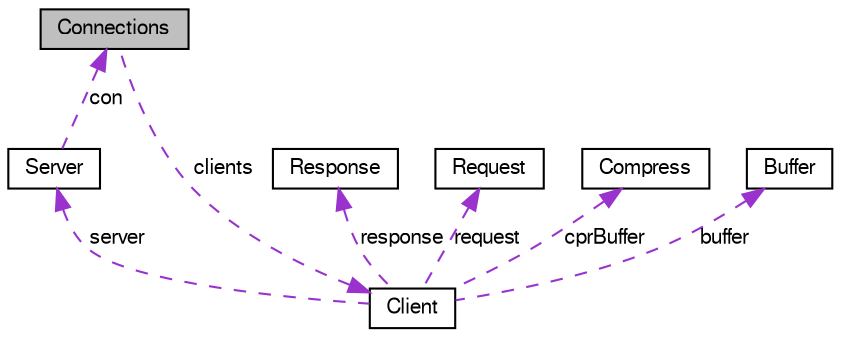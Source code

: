 digraph G
{
  bgcolor="transparent";
  edge [fontname="FreeSans",fontsize="10",labelfontname="FreeSans",labelfontsize="10"];
  node [fontname="FreeSans",fontsize="10",shape=record];
  Node1 [label="Connections",height=0.2,width=0.4,color="black", fillcolor="grey75", style="filled" fontcolor="black"];
  Node2 -> Node1 [dir=back,color="darkorchid3",fontsize="10",style="dashed",label="clients",fontname="FreeSans"];
  Node2 [label="Client",height=0.2,width=0.4,color="black",URL="$structClient.html"];
  Node3 -> Node2 [dir=back,color="darkorchid3",fontsize="10",style="dashed",label="server",fontname="FreeSans"];
  Node3 [label="Server",height=0.2,width=0.4,color="black",URL="$structServer.html"];
  Node1 -> Node3 [dir=back,color="darkorchid3",fontsize="10",style="dashed",label="con",fontname="FreeSans"];
  Node4 -> Node2 [dir=back,color="darkorchid3",fontsize="10",style="dashed",label="response",fontname="FreeSans"];
  Node4 [label="Response",height=0.2,width=0.4,color="black",URL="$structResponse.html"];
  Node5 -> Node2 [dir=back,color="darkorchid3",fontsize="10",style="dashed",label="request",fontname="FreeSans"];
  Node5 [label="Request",height=0.2,width=0.4,color="black",URL="$structRequest.html"];
  Node6 -> Node2 [dir=back,color="darkorchid3",fontsize="10",style="dashed",label="cprBuffer",fontname="FreeSans"];
  Node6 [label="Compress",height=0.2,width=0.4,color="black",URL="$structCompress.html"];
  Node7 -> Node2 [dir=back,color="darkorchid3",fontsize="10",style="dashed",label="buffer",fontname="FreeSans"];
  Node7 [label="Buffer",height=0.2,width=0.4,color="black",URL="$structBuffer.html"];
}

